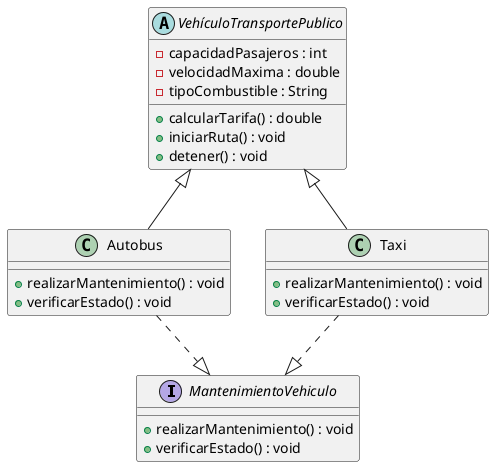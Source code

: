 {@startuml
 interface MantenimientoVehiculo {
     + realizarMantenimiento() : void
     + verificarEstado() : void
 }

 abstract class VehículoTransportePublico {
     - capacidadPasajeros : int
     - velocidadMaxima : double
     - tipoCombustible : String
     + calcularTarifa() : double
     + iniciarRuta() : void
     + detener() : void
 }

 class Autobus {
     + realizarMantenimiento() : void
     + verificarEstado() : void
 }

 class Taxi {
     + realizarMantenimiento() : void
     + verificarEstado() : void
 }

 VehículoTransportePublico <|-- Autobus
 VehículoTransportePublico <|-- Taxi
 Autobus ..|> MantenimientoVehiculo
 Taxi ..|> MantenimientoVehiculo
 @enduml
